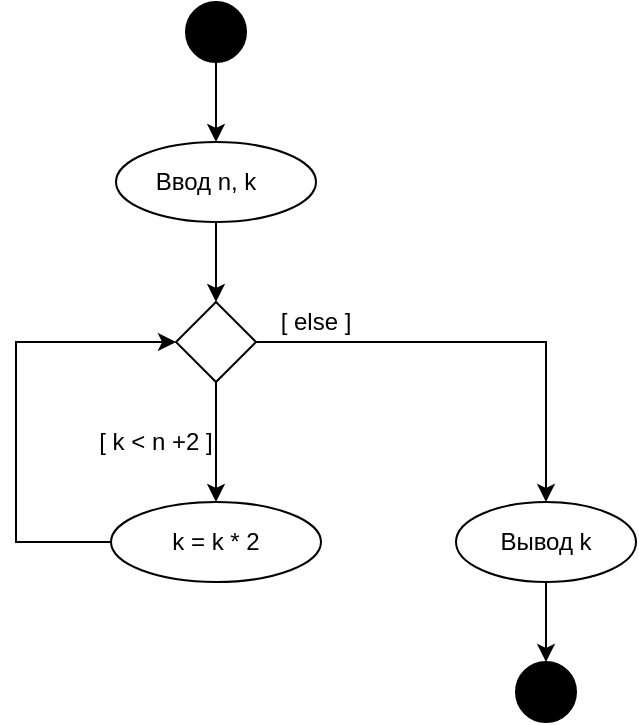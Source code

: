 <mxfile version="14.2.9" type="github">
  <diagram id="_YZ5nQihnd3c6UP7pB8A" name="Page-1">
    <mxGraphModel dx="1038" dy="519" grid="1" gridSize="10" guides="1" tooltips="1" connect="1" arrows="1" fold="1" page="1" pageScale="1" pageWidth="827" pageHeight="1169" math="0" shadow="0">
      <root>
        <mxCell id="0" />
        <mxCell id="1" parent="0" />
        <mxCell id="CqF7r6yBaX6fHRhNROZL-3" value="" style="edgeStyle=orthogonalEdgeStyle;rounded=0;orthogonalLoop=1;jettySize=auto;html=1;" edge="1" parent="1" source="CqF7r6yBaX6fHRhNROZL-1" target="CqF7r6yBaX6fHRhNROZL-2">
          <mxGeometry relative="1" as="geometry" />
        </mxCell>
        <mxCell id="CqF7r6yBaX6fHRhNROZL-1" value="" style="ellipse;whiteSpace=wrap;html=1;aspect=fixed;strokeColor=#000000;fillColor=#000000;" vertex="1" parent="1">
          <mxGeometry x="165" y="90" width="30" height="30" as="geometry" />
        </mxCell>
        <mxCell id="CqF7r6yBaX6fHRhNROZL-6" value="" style="edgeStyle=orthogonalEdgeStyle;rounded=0;orthogonalLoop=1;jettySize=auto;html=1;" edge="1" parent="1" source="CqF7r6yBaX6fHRhNROZL-2" target="CqF7r6yBaX6fHRhNROZL-5">
          <mxGeometry relative="1" as="geometry" />
        </mxCell>
        <mxCell id="CqF7r6yBaX6fHRhNROZL-2" value="" style="ellipse;whiteSpace=wrap;html=1;fillColor=#FFFFFF;" vertex="1" parent="1">
          <mxGeometry x="130" y="160" width="100" height="40" as="geometry" />
        </mxCell>
        <mxCell id="CqF7r6yBaX6fHRhNROZL-4" value="Ввод n, k" style="text;html=1;strokeColor=none;fillColor=none;align=center;verticalAlign=middle;whiteSpace=wrap;rounded=0;" vertex="1" parent="1">
          <mxGeometry x="140" y="170" width="70" height="20" as="geometry" />
        </mxCell>
        <mxCell id="CqF7r6yBaX6fHRhNROZL-8" value="" style="edgeStyle=orthogonalEdgeStyle;rounded=0;orthogonalLoop=1;jettySize=auto;html=1;" edge="1" parent="1" source="CqF7r6yBaX6fHRhNROZL-5" target="CqF7r6yBaX6fHRhNROZL-7">
          <mxGeometry relative="1" as="geometry" />
        </mxCell>
        <mxCell id="CqF7r6yBaX6fHRhNROZL-13" value="" style="edgeStyle=orthogonalEdgeStyle;rounded=0;orthogonalLoop=1;jettySize=auto;html=1;" edge="1" parent="1" source="CqF7r6yBaX6fHRhNROZL-5" target="CqF7r6yBaX6fHRhNROZL-12">
          <mxGeometry relative="1" as="geometry" />
        </mxCell>
        <mxCell id="CqF7r6yBaX6fHRhNROZL-5" value="" style="rhombus;whiteSpace=wrap;html=1;fillColor=#FFFFFF;" vertex="1" parent="1">
          <mxGeometry x="160" y="240" width="40" height="40" as="geometry" />
        </mxCell>
        <mxCell id="CqF7r6yBaX6fHRhNROZL-10" style="edgeStyle=orthogonalEdgeStyle;rounded=0;orthogonalLoop=1;jettySize=auto;html=1;entryX=0;entryY=0.5;entryDx=0;entryDy=0;" edge="1" parent="1" source="CqF7r6yBaX6fHRhNROZL-7" target="CqF7r6yBaX6fHRhNROZL-5">
          <mxGeometry relative="1" as="geometry">
            <mxPoint x="80" y="260" as="targetPoint" />
            <Array as="points">
              <mxPoint x="80" y="360" />
              <mxPoint x="80" y="260" />
            </Array>
          </mxGeometry>
        </mxCell>
        <mxCell id="CqF7r6yBaX6fHRhNROZL-7" value="" style="ellipse;whiteSpace=wrap;html=1;fillColor=#FFFFFF;" vertex="1" parent="1">
          <mxGeometry x="127.5" y="340" width="105" height="40" as="geometry" />
        </mxCell>
        <mxCell id="CqF7r6yBaX6fHRhNROZL-9" value="k = k * 2" style="text;html=1;strokeColor=none;fillColor=none;align=center;verticalAlign=middle;whiteSpace=wrap;rounded=0;" vertex="1" parent="1">
          <mxGeometry x="150" y="340" width="60" height="40" as="geometry" />
        </mxCell>
        <mxCell id="CqF7r6yBaX6fHRhNROZL-11" value="[ k &amp;lt; n +2 ]" style="text;html=1;strokeColor=none;fillColor=none;align=center;verticalAlign=middle;whiteSpace=wrap;rounded=0;" vertex="1" parent="1">
          <mxGeometry x="120" y="300" width="60" height="20" as="geometry" />
        </mxCell>
        <mxCell id="CqF7r6yBaX6fHRhNROZL-18" style="edgeStyle=orthogonalEdgeStyle;rounded=0;orthogonalLoop=1;jettySize=auto;html=1;" edge="1" parent="1" source="CqF7r6yBaX6fHRhNROZL-12">
          <mxGeometry relative="1" as="geometry">
            <mxPoint x="345" y="420" as="targetPoint" />
          </mxGeometry>
        </mxCell>
        <mxCell id="CqF7r6yBaX6fHRhNROZL-12" value="" style="ellipse;whiteSpace=wrap;html=1;fillColor=#FFFFFF;" vertex="1" parent="1">
          <mxGeometry x="300" y="340" width="90" height="40" as="geometry" />
        </mxCell>
        <mxCell id="CqF7r6yBaX6fHRhNROZL-15" value="[ else ]" style="text;html=1;strokeColor=none;fillColor=none;align=center;verticalAlign=middle;whiteSpace=wrap;rounded=0;" vertex="1" parent="1">
          <mxGeometry x="210" y="240" width="40" height="20" as="geometry" />
        </mxCell>
        <mxCell id="CqF7r6yBaX6fHRhNROZL-17" value="Вывод k" style="text;html=1;strokeColor=none;fillColor=none;align=center;verticalAlign=middle;whiteSpace=wrap;rounded=0;" vertex="1" parent="1">
          <mxGeometry x="310" y="350" width="70" height="20" as="geometry" />
        </mxCell>
        <mxCell id="CqF7r6yBaX6fHRhNROZL-19" value="" style="ellipse;whiteSpace=wrap;html=1;aspect=fixed;strokeColor=#000000;fillColor=#000000;" vertex="1" parent="1">
          <mxGeometry x="330" y="420" width="30" height="30" as="geometry" />
        </mxCell>
      </root>
    </mxGraphModel>
  </diagram>
</mxfile>
